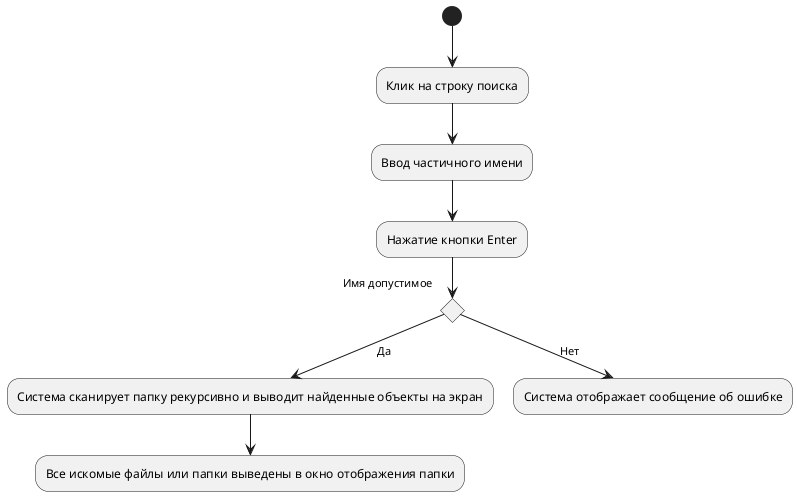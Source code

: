 @startuml
(*) --> "Клик на строку поиска"
--> "Ввод частичного имени"
--> "Нажатие кнопки Enter"
if "Имя допустимое" then
  --> [Да] "Система сканирует папку рекурсивно и выводит найденные объекты на экран"
  --> "Все искомые файлы или папки выведены в окно отображения папки"
else
  --> [Нет] "Система отображает сообщение об ошибке"
endif
@enduml